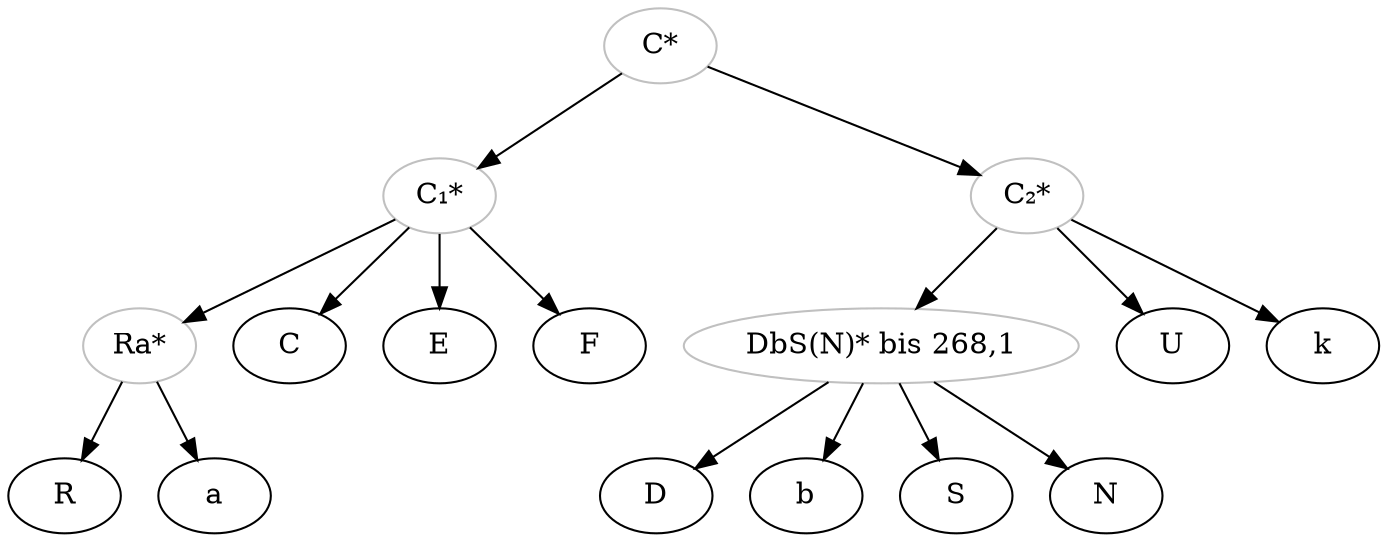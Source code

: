 digraph {
Cstar [color="grey", label="C*"] ;
Cstar1 [color="grey", label="C₁*"] ;
Cstar2 [color="grey", label="C₂*"] ;
Rastar [color="grey", label="Ra*"] ;
DbSNstar [color="grey", label="DbS(N)* bis 268,1"] ;
Cstar -> Cstar1 ;
Cstar -> Cstar2 ;
Cstar1 -> C ;
Cstar1 -> E ;
Cstar1 -> Rastar ;
Cstar1 -> F ;
Rastar -> R ;
Rastar -> a ;
Cstar2 -> DbSNstar ;
Cstar2 -> U ;
Cstar2 -> k ;
DbSNstar -> D;
DbSNstar -> b;
DbSNstar -> S;
DbSNstar -> N;
}
